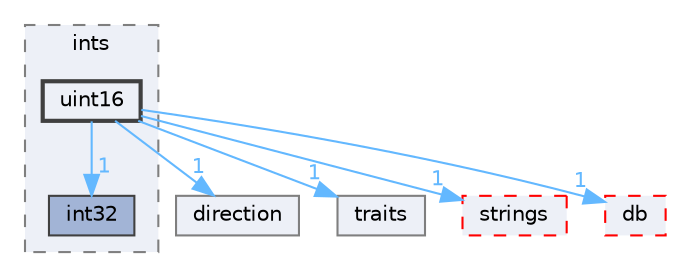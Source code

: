 digraph "src/OpenFOAM/primitives/ints/uint16"
{
 // LATEX_PDF_SIZE
  bgcolor="transparent";
  edge [fontname=Helvetica,fontsize=10,labelfontname=Helvetica,labelfontsize=10];
  node [fontname=Helvetica,fontsize=10,shape=box,height=0.2,width=0.4];
  compound=true
  subgraph clusterdir_086c067a0e64eeb439d30ae0c44248d8 {
    graph [ bgcolor="#edf0f7", pencolor="grey50", label="ints", fontname=Helvetica,fontsize=10 style="filled,dashed", URL="dir_086c067a0e64eeb439d30ae0c44248d8.html",tooltip=""]
  dir_89913462db5028a6f6117b0a0b2cd520 [label="int32", fillcolor="#a2b4d6", color="grey25", style="filled", URL="dir_89913462db5028a6f6117b0a0b2cd520.html",tooltip=""];
  dir_9763d0f33c09e121da681e9582ebdf2b [label="uint16", fillcolor="#edf0f7", color="grey25", style="filled,bold", URL="dir_9763d0f33c09e121da681e9582ebdf2b.html",tooltip=""];
  }
  dir_19dbf0591cffda9f7a5a990739e1850d [label="direction", fillcolor="#edf0f7", color="grey50", style="filled", URL="dir_19dbf0591cffda9f7a5a990739e1850d.html",tooltip=""];
  dir_e46438c88d14724c9114690b543855a0 [label="traits", fillcolor="#edf0f7", color="grey50", style="filled", URL="dir_e46438c88d14724c9114690b543855a0.html",tooltip=""];
  dir_ce1ee507886310df0e74ee2e624fbc88 [label="strings", fillcolor="#edf0f7", color="red", style="filled,dashed", URL="dir_ce1ee507886310df0e74ee2e624fbc88.html",tooltip=""];
  dir_63c634f7a7cfd679ac26c67fb30fc32f [label="db", fillcolor="#edf0f7", color="red", style="filled,dashed", URL="dir_63c634f7a7cfd679ac26c67fb30fc32f.html",tooltip=""];
  dir_9763d0f33c09e121da681e9582ebdf2b->dir_19dbf0591cffda9f7a5a990739e1850d [headlabel="1", labeldistance=1.5 headhref="dir_004184_000953.html" href="dir_004184_000953.html" color="steelblue1" fontcolor="steelblue1"];
  dir_9763d0f33c09e121da681e9582ebdf2b->dir_63c634f7a7cfd679ac26c67fb30fc32f [headlabel="1", labeldistance=1.5 headhref="dir_004184_000817.html" href="dir_004184_000817.html" color="steelblue1" fontcolor="steelblue1"];
  dir_9763d0f33c09e121da681e9582ebdf2b->dir_89913462db5028a6f6117b0a0b2cd520 [headlabel="1", labeldistance=1.5 headhref="dir_004184_001877.html" href="dir_004184_001877.html" color="steelblue1" fontcolor="steelblue1"];
  dir_9763d0f33c09e121da681e9582ebdf2b->dir_ce1ee507886310df0e74ee2e624fbc88 [headlabel="1", labeldistance=1.5 headhref="dir_004184_003792.html" href="dir_004184_003792.html" color="steelblue1" fontcolor="steelblue1"];
  dir_9763d0f33c09e121da681e9582ebdf2b->dir_e46438c88d14724c9114690b543855a0 [headlabel="1", labeldistance=1.5 headhref="dir_004184_004092.html" href="dir_004184_004092.html" color="steelblue1" fontcolor="steelblue1"];
}
